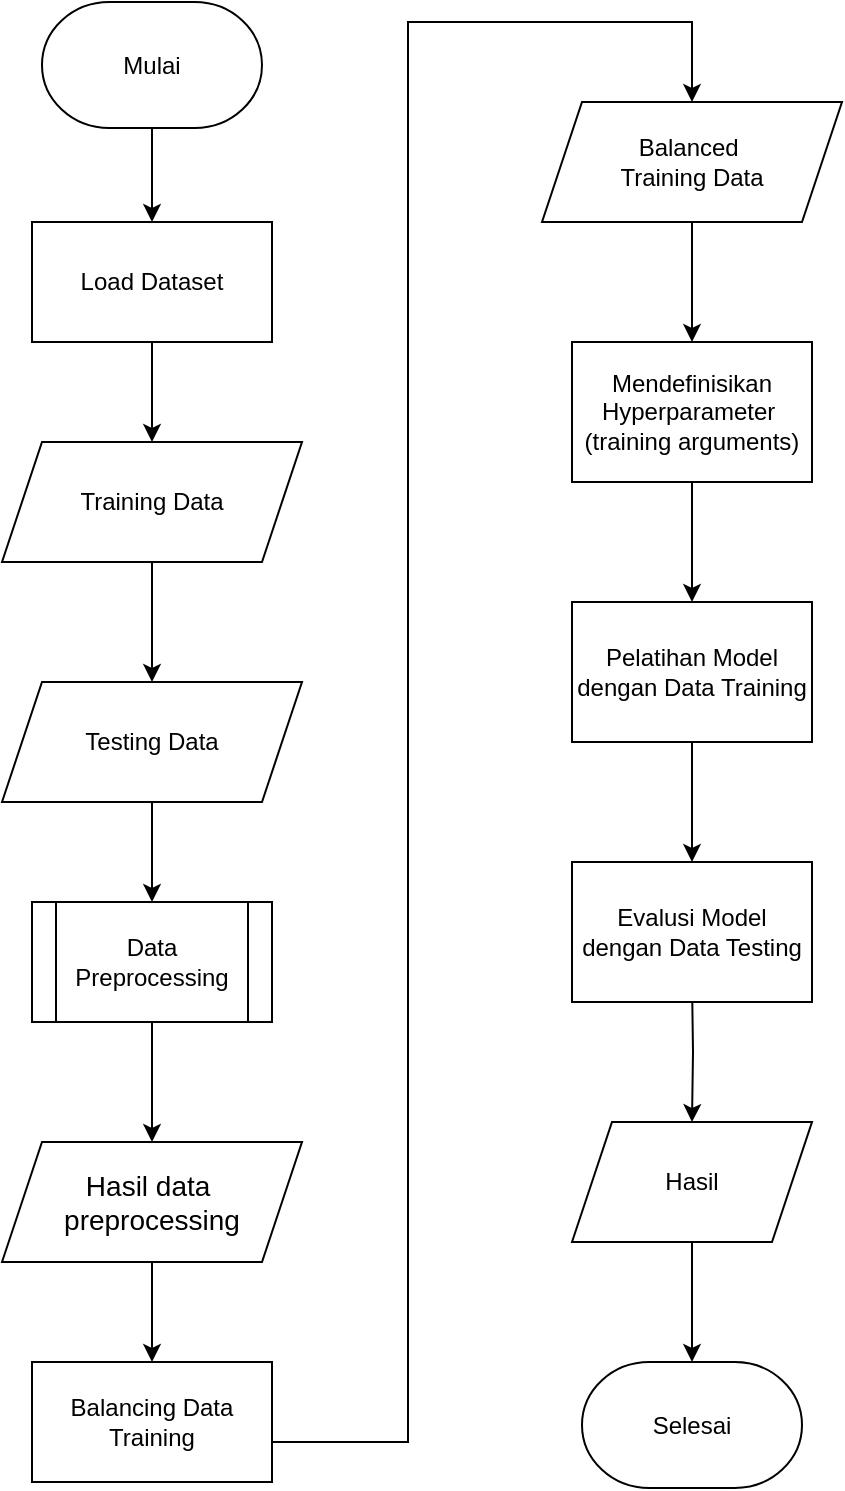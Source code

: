 <mxfile version="24.7.5">
  <diagram name="Page-1" id="GwG6b0UsznqhS38lxQlB">
    <mxGraphModel dx="2600" dy="942" grid="1" gridSize="10" guides="1" tooltips="1" connect="1" arrows="1" fold="1" page="1" pageScale="1" pageWidth="850" pageHeight="1100" math="0" shadow="0">
      <root>
        <mxCell id="0" />
        <mxCell id="1" parent="0" />
        <mxCell id="GLhwcfPF0TWPQaRxllQG-1" value="" style="edgeStyle=orthogonalEdgeStyle;rounded=0;orthogonalLoop=1;jettySize=auto;html=1;" edge="1" parent="1" source="GLhwcfPF0TWPQaRxllQG-2" target="GLhwcfPF0TWPQaRxllQG-9">
          <mxGeometry relative="1" as="geometry" />
        </mxCell>
        <mxCell id="GLhwcfPF0TWPQaRxllQG-2" value="Training Data" style="shape=parallelogram;perimeter=parallelogramPerimeter;whiteSpace=wrap;html=1;fixedSize=1;" vertex="1" parent="1">
          <mxGeometry x="-798" y="240" width="150" height="60" as="geometry" />
        </mxCell>
        <mxCell id="GLhwcfPF0TWPQaRxllQG-3" value="" style="edgeStyle=orthogonalEdgeStyle;rounded=0;orthogonalLoop=1;jettySize=auto;html=1;" edge="1" parent="1" source="GLhwcfPF0TWPQaRxllQG-4" target="GLhwcfPF0TWPQaRxllQG-7">
          <mxGeometry relative="1" as="geometry" />
        </mxCell>
        <mxCell id="GLhwcfPF0TWPQaRxllQG-4" value="Mulai" style="fixedSize=1;html=1;shape=mxgraph.flowchart.terminator;whiteSpace=wrap;" vertex="1" parent="1">
          <mxGeometry x="-778" y="20" width="110" height="63" as="geometry" />
        </mxCell>
        <mxCell id="GLhwcfPF0TWPQaRxllQG-5" value="Selesai" style="fixedSize=1;html=1;shape=mxgraph.flowchart.terminator;whiteSpace=wrap;" vertex="1" parent="1">
          <mxGeometry x="-508" y="700" width="110" height="63" as="geometry" />
        </mxCell>
        <mxCell id="GLhwcfPF0TWPQaRxllQG-6" style="edgeStyle=orthogonalEdgeStyle;rounded=0;orthogonalLoop=1;jettySize=auto;html=1;" edge="1" parent="1" source="GLhwcfPF0TWPQaRxllQG-7" target="GLhwcfPF0TWPQaRxllQG-2">
          <mxGeometry relative="1" as="geometry" />
        </mxCell>
        <mxCell id="GLhwcfPF0TWPQaRxllQG-7" value="Load Dataset" style="rounded=0;whiteSpace=wrap;html=1;" vertex="1" parent="1">
          <mxGeometry x="-783" y="130" width="120" height="60" as="geometry" />
        </mxCell>
        <mxCell id="GLhwcfPF0TWPQaRxllQG-8" value="" style="edgeStyle=orthogonalEdgeStyle;rounded=0;orthogonalLoop=1;jettySize=auto;html=1;" edge="1" parent="1" source="GLhwcfPF0TWPQaRxllQG-9" target="GLhwcfPF0TWPQaRxllQG-23">
          <mxGeometry relative="1" as="geometry" />
        </mxCell>
        <mxCell id="GLhwcfPF0TWPQaRxllQG-9" value="Testing Data" style="shape=parallelogram;perimeter=parallelogramPerimeter;whiteSpace=wrap;html=1;fixedSize=1;" vertex="1" parent="1">
          <mxGeometry x="-798" y="360" width="150" height="60" as="geometry" />
        </mxCell>
        <mxCell id="GLhwcfPF0TWPQaRxllQG-10" style="edgeStyle=orthogonalEdgeStyle;rounded=0;orthogonalLoop=1;jettySize=auto;html=1;" edge="1" parent="1" source="GLhwcfPF0TWPQaRxllQG-11" target="GLhwcfPF0TWPQaRxllQG-13">
          <mxGeometry relative="1" as="geometry" />
        </mxCell>
        <mxCell id="GLhwcfPF0TWPQaRxllQG-11" value="&lt;font style=&quot;font-size: 14px;&quot;&gt;Hasil data&amp;nbsp;&lt;/font&gt;&lt;div style=&quot;font-size: 14px;&quot;&gt;&lt;font style=&quot;font-size: 14px;&quot;&gt;preprocessing&lt;/font&gt;&lt;/div&gt;" style="shape=parallelogram;perimeter=parallelogramPerimeter;whiteSpace=wrap;html=1;fixedSize=1;" vertex="1" parent="1">
          <mxGeometry x="-798" y="590" width="150" height="60" as="geometry" />
        </mxCell>
        <mxCell id="GLhwcfPF0TWPQaRxllQG-12" style="edgeStyle=orthogonalEdgeStyle;rounded=0;orthogonalLoop=1;jettySize=auto;html=1;entryX=0.5;entryY=0;entryDx=0;entryDy=0;" edge="1" parent="1" source="GLhwcfPF0TWPQaRxllQG-13" target="GLhwcfPF0TWPQaRxllQG-15">
          <mxGeometry relative="1" as="geometry">
            <Array as="points">
              <mxPoint x="-595" y="740" />
              <mxPoint x="-595" y="30" />
              <mxPoint x="-453" y="30" />
            </Array>
          </mxGeometry>
        </mxCell>
        <mxCell id="GLhwcfPF0TWPQaRxllQG-13" value="Balancing Data Training" style="rounded=0;whiteSpace=wrap;html=1;" vertex="1" parent="1">
          <mxGeometry x="-783" y="700" width="120" height="60" as="geometry" />
        </mxCell>
        <mxCell id="GLhwcfPF0TWPQaRxllQG-14" value="" style="edgeStyle=orthogonalEdgeStyle;rounded=0;orthogonalLoop=1;jettySize=auto;html=1;" edge="1" parent="1" source="GLhwcfPF0TWPQaRxllQG-15" target="GLhwcfPF0TWPQaRxllQG-17">
          <mxGeometry relative="1" as="geometry" />
        </mxCell>
        <mxCell id="GLhwcfPF0TWPQaRxllQG-15" value="Balanced&amp;nbsp;&lt;div&gt;Training Data&lt;/div&gt;" style="shape=parallelogram;perimeter=parallelogramPerimeter;whiteSpace=wrap;html=1;fixedSize=1;" vertex="1" parent="1">
          <mxGeometry x="-528" y="70" width="150" height="60" as="geometry" />
        </mxCell>
        <mxCell id="GLhwcfPF0TWPQaRxllQG-16" value="" style="edgeStyle=orthogonalEdgeStyle;rounded=0;orthogonalLoop=1;jettySize=auto;html=1;" edge="1" parent="1" source="GLhwcfPF0TWPQaRxllQG-17" target="GLhwcfPF0TWPQaRxllQG-19">
          <mxGeometry relative="1" as="geometry" />
        </mxCell>
        <mxCell id="GLhwcfPF0TWPQaRxllQG-17" value="Mendefinisikan Hyperparameter&amp;nbsp;&lt;div&gt;(training arguments)&lt;/div&gt;" style="whiteSpace=wrap;html=1;rounded=0;" vertex="1" parent="1">
          <mxGeometry x="-513" y="190" width="120" height="70" as="geometry" />
        </mxCell>
        <mxCell id="GLhwcfPF0TWPQaRxllQG-18" value="" style="edgeStyle=orthogonalEdgeStyle;rounded=0;orthogonalLoop=1;jettySize=auto;html=1;" edge="1" parent="1" source="GLhwcfPF0TWPQaRxllQG-19" target="GLhwcfPF0TWPQaRxllQG-21">
          <mxGeometry relative="1" as="geometry" />
        </mxCell>
        <mxCell id="GLhwcfPF0TWPQaRxllQG-19" value="Pelatihan Model dengan Data Training" style="whiteSpace=wrap;html=1;rounded=0;" vertex="1" parent="1">
          <mxGeometry x="-513" y="320" width="120" height="70" as="geometry" />
        </mxCell>
        <mxCell id="GLhwcfPF0TWPQaRxllQG-20" value="" style="edgeStyle=orthogonalEdgeStyle;rounded=0;orthogonalLoop=1;jettySize=auto;html=1;" edge="1" parent="1" target="GLhwcfPF0TWPQaRxllQG-25">
          <mxGeometry relative="1" as="geometry">
            <mxPoint x="-453" y="509" as="sourcePoint" />
          </mxGeometry>
        </mxCell>
        <mxCell id="GLhwcfPF0TWPQaRxllQG-21" value="Evalusi Model dengan Data Testing" style="whiteSpace=wrap;html=1;rounded=0;" vertex="1" parent="1">
          <mxGeometry x="-513" y="450" width="120" height="70" as="geometry" />
        </mxCell>
        <mxCell id="GLhwcfPF0TWPQaRxllQG-22" value="" style="edgeStyle=orthogonalEdgeStyle;rounded=0;orthogonalLoop=1;jettySize=auto;html=1;" edge="1" parent="1" source="GLhwcfPF0TWPQaRxllQG-23" target="GLhwcfPF0TWPQaRxllQG-11">
          <mxGeometry relative="1" as="geometry" />
        </mxCell>
        <mxCell id="GLhwcfPF0TWPQaRxllQG-23" value="Data Preprocessing" style="shape=process;whiteSpace=wrap;html=1;backgroundOutline=1;" vertex="1" parent="1">
          <mxGeometry x="-783" y="470" width="120" height="60" as="geometry" />
        </mxCell>
        <mxCell id="GLhwcfPF0TWPQaRxllQG-24" value="" style="edgeStyle=orthogonalEdgeStyle;rounded=0;orthogonalLoop=1;jettySize=auto;html=1;" edge="1" parent="1" source="GLhwcfPF0TWPQaRxllQG-25" target="GLhwcfPF0TWPQaRxllQG-5">
          <mxGeometry relative="1" as="geometry" />
        </mxCell>
        <mxCell id="GLhwcfPF0TWPQaRxllQG-25" value="Hasil" style="shape=parallelogram;perimeter=parallelogramPerimeter;whiteSpace=wrap;html=1;fixedSize=1;rounded=0;" vertex="1" parent="1">
          <mxGeometry x="-513" y="580" width="120" height="60" as="geometry" />
        </mxCell>
      </root>
    </mxGraphModel>
  </diagram>
</mxfile>
